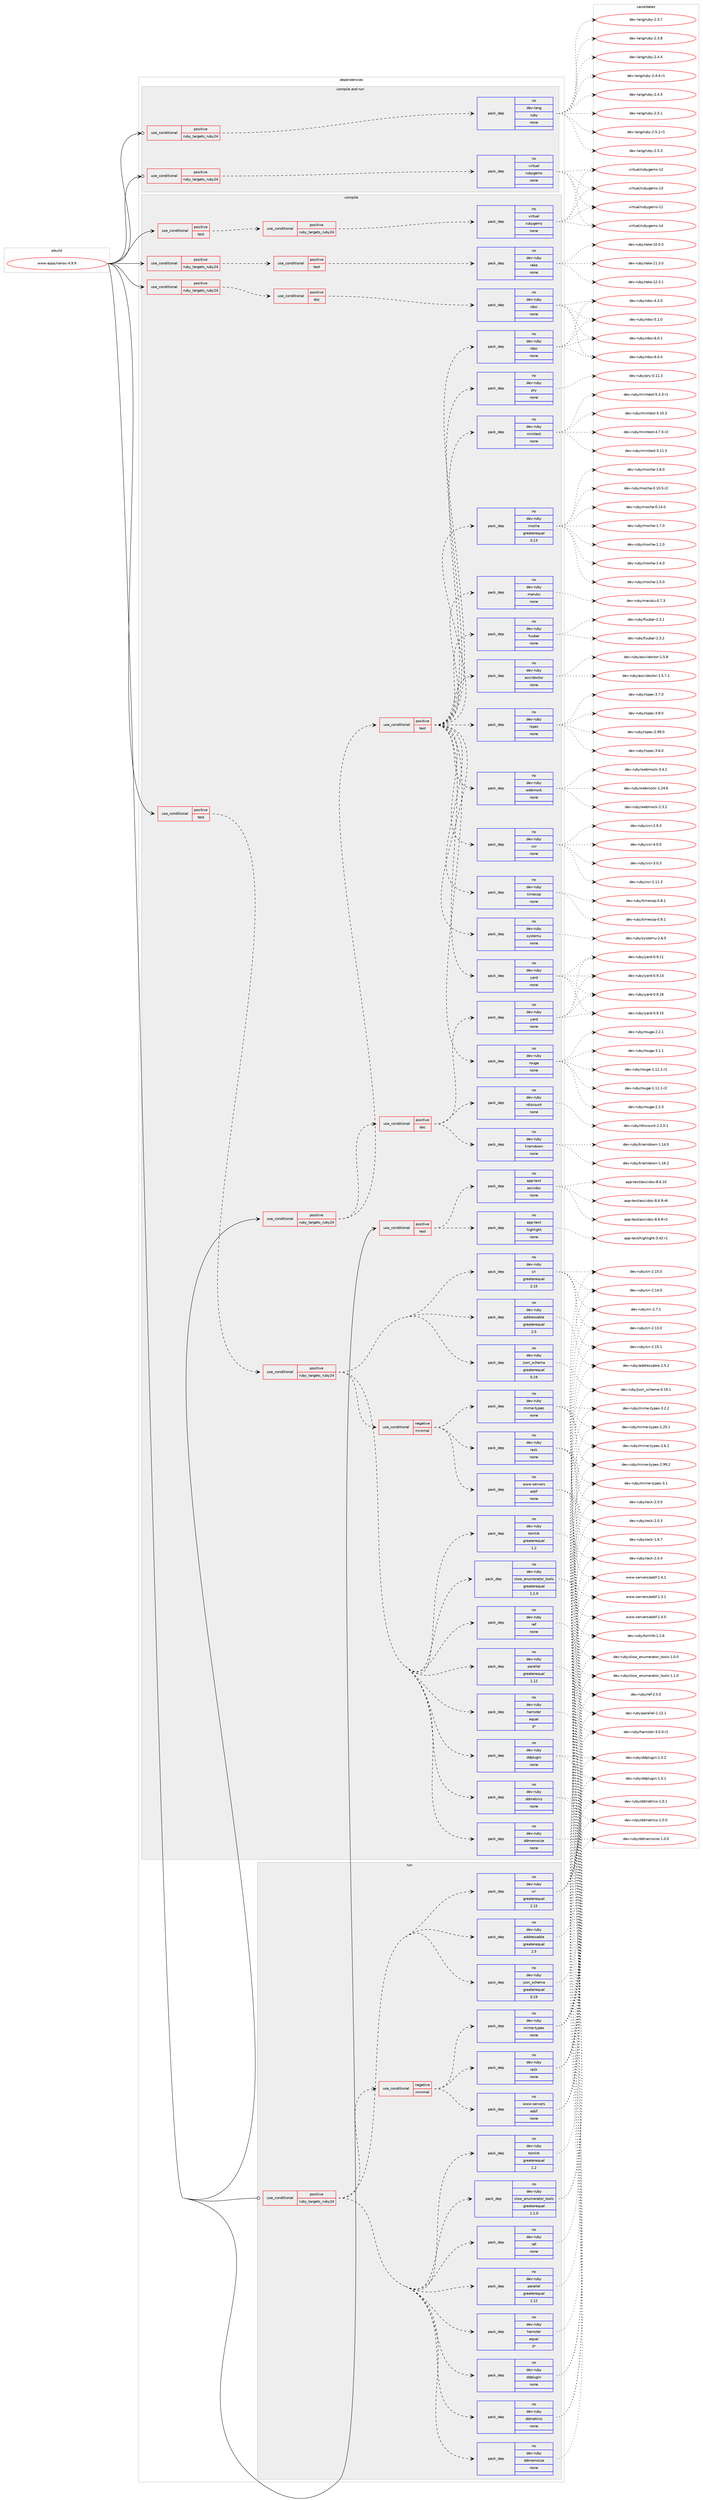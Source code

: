 digraph prolog {

# *************
# Graph options
# *************

newrank=true;
concentrate=true;
compound=true;
graph [rankdir=LR,fontname=Helvetica,fontsize=10,ranksep=1.5];#, ranksep=2.5, nodesep=0.2];
edge  [arrowhead=vee];
node  [fontname=Helvetica,fontsize=10];

# **********
# The ebuild
# **********

subgraph cluster_leftcol {
color=gray;
rank=same;
label=<<i>ebuild</i>>;
id [label="www-apps/nanoc-4.9.9", color=red, width=4, href="../www-apps/nanoc-4.9.9.svg"];
}

# ****************
# The dependencies
# ****************

subgraph cluster_midcol {
color=gray;
label=<<i>dependencies</i>>;
subgraph cluster_compile {
fillcolor="#eeeeee";
style=filled;
label=<<i>compile</i>>;
subgraph cond1672 {
dependency9127 [label=<<TABLE BORDER="0" CELLBORDER="1" CELLSPACING="0" CELLPADDING="4"><TR><TD ROWSPAN="3" CELLPADDING="10">use_conditional</TD></TR><TR><TD>positive</TD></TR><TR><TD>ruby_targets_ruby24</TD></TR></TABLE>>, shape=none, color=red];
subgraph cond1673 {
dependency9128 [label=<<TABLE BORDER="0" CELLBORDER="1" CELLSPACING="0" CELLPADDING="4"><TR><TD ROWSPAN="3" CELLPADDING="10">use_conditional</TD></TR><TR><TD>positive</TD></TR><TR><TD>doc</TD></TR></TABLE>>, shape=none, color=red];
subgraph pack7236 {
dependency9129 [label=<<TABLE BORDER="0" CELLBORDER="1" CELLSPACING="0" CELLPADDING="4" WIDTH="220"><TR><TD ROWSPAN="6" CELLPADDING="30">pack_dep</TD></TR><TR><TD WIDTH="110">no</TD></TR><TR><TD>dev-ruby</TD></TR><TR><TD>rdoc</TD></TR><TR><TD>none</TD></TR><TR><TD></TD></TR></TABLE>>, shape=none, color=blue];
}
dependency9128:e -> dependency9129:w [weight=20,style="dashed",arrowhead="vee"];
}
dependency9127:e -> dependency9128:w [weight=20,style="dashed",arrowhead="vee"];
}
id:e -> dependency9127:w [weight=20,style="solid",arrowhead="vee"];
subgraph cond1674 {
dependency9130 [label=<<TABLE BORDER="0" CELLBORDER="1" CELLSPACING="0" CELLPADDING="4"><TR><TD ROWSPAN="3" CELLPADDING="10">use_conditional</TD></TR><TR><TD>positive</TD></TR><TR><TD>ruby_targets_ruby24</TD></TR></TABLE>>, shape=none, color=red];
subgraph cond1675 {
dependency9131 [label=<<TABLE BORDER="0" CELLBORDER="1" CELLSPACING="0" CELLPADDING="4"><TR><TD ROWSPAN="3" CELLPADDING="10">use_conditional</TD></TR><TR><TD>positive</TD></TR><TR><TD>test</TD></TR></TABLE>>, shape=none, color=red];
subgraph pack7237 {
dependency9132 [label=<<TABLE BORDER="0" CELLBORDER="1" CELLSPACING="0" CELLPADDING="4" WIDTH="220"><TR><TD ROWSPAN="6" CELLPADDING="30">pack_dep</TD></TR><TR><TD WIDTH="110">no</TD></TR><TR><TD>dev-ruby</TD></TR><TR><TD>rake</TD></TR><TR><TD>none</TD></TR><TR><TD></TD></TR></TABLE>>, shape=none, color=blue];
}
dependency9131:e -> dependency9132:w [weight=20,style="dashed",arrowhead="vee"];
}
dependency9130:e -> dependency9131:w [weight=20,style="dashed",arrowhead="vee"];
}
id:e -> dependency9130:w [weight=20,style="solid",arrowhead="vee"];
subgraph cond1676 {
dependency9133 [label=<<TABLE BORDER="0" CELLBORDER="1" CELLSPACING="0" CELLPADDING="4"><TR><TD ROWSPAN="3" CELLPADDING="10">use_conditional</TD></TR><TR><TD>positive</TD></TR><TR><TD>ruby_targets_ruby24</TD></TR></TABLE>>, shape=none, color=red];
subgraph cond1677 {
dependency9134 [label=<<TABLE BORDER="0" CELLBORDER="1" CELLSPACING="0" CELLPADDING="4"><TR><TD ROWSPAN="3" CELLPADDING="10">use_conditional</TD></TR><TR><TD>positive</TD></TR><TR><TD>test</TD></TR></TABLE>>, shape=none, color=red];
subgraph pack7238 {
dependency9135 [label=<<TABLE BORDER="0" CELLBORDER="1" CELLSPACING="0" CELLPADDING="4" WIDTH="220"><TR><TD ROWSPAN="6" CELLPADDING="30">pack_dep</TD></TR><TR><TD WIDTH="110">no</TD></TR><TR><TD>dev-ruby</TD></TR><TR><TD>rspec</TD></TR><TR><TD>none</TD></TR><TR><TD></TD></TR></TABLE>>, shape=none, color=blue];
}
dependency9134:e -> dependency9135:w [weight=20,style="dashed",arrowhead="vee"];
subgraph pack7239 {
dependency9136 [label=<<TABLE BORDER="0" CELLBORDER="1" CELLSPACING="0" CELLPADDING="4" WIDTH="220"><TR><TD ROWSPAN="6" CELLPADDING="30">pack_dep</TD></TR><TR><TD WIDTH="110">no</TD></TR><TR><TD>dev-ruby</TD></TR><TR><TD>asciidoctor</TD></TR><TR><TD>none</TD></TR><TR><TD></TD></TR></TABLE>>, shape=none, color=blue];
}
dependency9134:e -> dependency9136:w [weight=20,style="dashed",arrowhead="vee"];
subgraph pack7240 {
dependency9137 [label=<<TABLE BORDER="0" CELLBORDER="1" CELLSPACING="0" CELLPADDING="4" WIDTH="220"><TR><TD ROWSPAN="6" CELLPADDING="30">pack_dep</TD></TR><TR><TD WIDTH="110">no</TD></TR><TR><TD>dev-ruby</TD></TR><TR><TD>fuubar</TD></TR><TR><TD>none</TD></TR><TR><TD></TD></TR></TABLE>>, shape=none, color=blue];
}
dependency9134:e -> dependency9137:w [weight=20,style="dashed",arrowhead="vee"];
subgraph pack7241 {
dependency9138 [label=<<TABLE BORDER="0" CELLBORDER="1" CELLSPACING="0" CELLPADDING="4" WIDTH="220"><TR><TD ROWSPAN="6" CELLPADDING="30">pack_dep</TD></TR><TR><TD WIDTH="110">no</TD></TR><TR><TD>dev-ruby</TD></TR><TR><TD>maruku</TD></TR><TR><TD>none</TD></TR><TR><TD></TD></TR></TABLE>>, shape=none, color=blue];
}
dependency9134:e -> dependency9138:w [weight=20,style="dashed",arrowhead="vee"];
subgraph pack7242 {
dependency9139 [label=<<TABLE BORDER="0" CELLBORDER="1" CELLSPACING="0" CELLPADDING="4" WIDTH="220"><TR><TD ROWSPAN="6" CELLPADDING="30">pack_dep</TD></TR><TR><TD WIDTH="110">no</TD></TR><TR><TD>dev-ruby</TD></TR><TR><TD>mocha</TD></TR><TR><TD>greaterequal</TD></TR><TR><TD>0.13</TD></TR></TABLE>>, shape=none, color=blue];
}
dependency9134:e -> dependency9139:w [weight=20,style="dashed",arrowhead="vee"];
subgraph pack7243 {
dependency9140 [label=<<TABLE BORDER="0" CELLBORDER="1" CELLSPACING="0" CELLPADDING="4" WIDTH="220"><TR><TD ROWSPAN="6" CELLPADDING="30">pack_dep</TD></TR><TR><TD WIDTH="110">no</TD></TR><TR><TD>dev-ruby</TD></TR><TR><TD>minitest</TD></TR><TR><TD>none</TD></TR><TR><TD></TD></TR></TABLE>>, shape=none, color=blue];
}
dependency9134:e -> dependency9140:w [weight=20,style="dashed",arrowhead="vee"];
subgraph pack7244 {
dependency9141 [label=<<TABLE BORDER="0" CELLBORDER="1" CELLSPACING="0" CELLPADDING="4" WIDTH="220"><TR><TD ROWSPAN="6" CELLPADDING="30">pack_dep</TD></TR><TR><TD WIDTH="110">no</TD></TR><TR><TD>dev-ruby</TD></TR><TR><TD>pry</TD></TR><TR><TD>none</TD></TR><TR><TD></TD></TR></TABLE>>, shape=none, color=blue];
}
dependency9134:e -> dependency9141:w [weight=20,style="dashed",arrowhead="vee"];
subgraph pack7245 {
dependency9142 [label=<<TABLE BORDER="0" CELLBORDER="1" CELLSPACING="0" CELLPADDING="4" WIDTH="220"><TR><TD ROWSPAN="6" CELLPADDING="30">pack_dep</TD></TR><TR><TD WIDTH="110">no</TD></TR><TR><TD>dev-ruby</TD></TR><TR><TD>rdoc</TD></TR><TR><TD>none</TD></TR><TR><TD></TD></TR></TABLE>>, shape=none, color=blue];
}
dependency9134:e -> dependency9142:w [weight=20,style="dashed",arrowhead="vee"];
subgraph pack7246 {
dependency9143 [label=<<TABLE BORDER="0" CELLBORDER="1" CELLSPACING="0" CELLPADDING="4" WIDTH="220"><TR><TD ROWSPAN="6" CELLPADDING="30">pack_dep</TD></TR><TR><TD WIDTH="110">no</TD></TR><TR><TD>dev-ruby</TD></TR><TR><TD>rouge</TD></TR><TR><TD>none</TD></TR><TR><TD></TD></TR></TABLE>>, shape=none, color=blue];
}
dependency9134:e -> dependency9143:w [weight=20,style="dashed",arrowhead="vee"];
subgraph pack7247 {
dependency9144 [label=<<TABLE BORDER="0" CELLBORDER="1" CELLSPACING="0" CELLPADDING="4" WIDTH="220"><TR><TD ROWSPAN="6" CELLPADDING="30">pack_dep</TD></TR><TR><TD WIDTH="110">no</TD></TR><TR><TD>dev-ruby</TD></TR><TR><TD>systemu</TD></TR><TR><TD>none</TD></TR><TR><TD></TD></TR></TABLE>>, shape=none, color=blue];
}
dependency9134:e -> dependency9144:w [weight=20,style="dashed",arrowhead="vee"];
subgraph pack7248 {
dependency9145 [label=<<TABLE BORDER="0" CELLBORDER="1" CELLSPACING="0" CELLPADDING="4" WIDTH="220"><TR><TD ROWSPAN="6" CELLPADDING="30">pack_dep</TD></TR><TR><TD WIDTH="110">no</TD></TR><TR><TD>dev-ruby</TD></TR><TR><TD>timecop</TD></TR><TR><TD>none</TD></TR><TR><TD></TD></TR></TABLE>>, shape=none, color=blue];
}
dependency9134:e -> dependency9145:w [weight=20,style="dashed",arrowhead="vee"];
subgraph pack7249 {
dependency9146 [label=<<TABLE BORDER="0" CELLBORDER="1" CELLSPACING="0" CELLPADDING="4" WIDTH="220"><TR><TD ROWSPAN="6" CELLPADDING="30">pack_dep</TD></TR><TR><TD WIDTH="110">no</TD></TR><TR><TD>dev-ruby</TD></TR><TR><TD>vcr</TD></TR><TR><TD>none</TD></TR><TR><TD></TD></TR></TABLE>>, shape=none, color=blue];
}
dependency9134:e -> dependency9146:w [weight=20,style="dashed",arrowhead="vee"];
subgraph pack7250 {
dependency9147 [label=<<TABLE BORDER="0" CELLBORDER="1" CELLSPACING="0" CELLPADDING="4" WIDTH="220"><TR><TD ROWSPAN="6" CELLPADDING="30">pack_dep</TD></TR><TR><TD WIDTH="110">no</TD></TR><TR><TD>dev-ruby</TD></TR><TR><TD>webmock</TD></TR><TR><TD>none</TD></TR><TR><TD></TD></TR></TABLE>>, shape=none, color=blue];
}
dependency9134:e -> dependency9147:w [weight=20,style="dashed",arrowhead="vee"];
subgraph pack7251 {
dependency9148 [label=<<TABLE BORDER="0" CELLBORDER="1" CELLSPACING="0" CELLPADDING="4" WIDTH="220"><TR><TD ROWSPAN="6" CELLPADDING="30">pack_dep</TD></TR><TR><TD WIDTH="110">no</TD></TR><TR><TD>dev-ruby</TD></TR><TR><TD>yard</TD></TR><TR><TD>none</TD></TR><TR><TD></TD></TR></TABLE>>, shape=none, color=blue];
}
dependency9134:e -> dependency9148:w [weight=20,style="dashed",arrowhead="vee"];
}
dependency9133:e -> dependency9134:w [weight=20,style="dashed",arrowhead="vee"];
subgraph cond1678 {
dependency9149 [label=<<TABLE BORDER="0" CELLBORDER="1" CELLSPACING="0" CELLPADDING="4"><TR><TD ROWSPAN="3" CELLPADDING="10">use_conditional</TD></TR><TR><TD>positive</TD></TR><TR><TD>doc</TD></TR></TABLE>>, shape=none, color=red];
subgraph pack7252 {
dependency9150 [label=<<TABLE BORDER="0" CELLBORDER="1" CELLSPACING="0" CELLPADDING="4" WIDTH="220"><TR><TD ROWSPAN="6" CELLPADDING="30">pack_dep</TD></TR><TR><TD WIDTH="110">no</TD></TR><TR><TD>dev-ruby</TD></TR><TR><TD>kramdown</TD></TR><TR><TD>none</TD></TR><TR><TD></TD></TR></TABLE>>, shape=none, color=blue];
}
dependency9149:e -> dependency9150:w [weight=20,style="dashed",arrowhead="vee"];
subgraph pack7253 {
dependency9151 [label=<<TABLE BORDER="0" CELLBORDER="1" CELLSPACING="0" CELLPADDING="4" WIDTH="220"><TR><TD ROWSPAN="6" CELLPADDING="30">pack_dep</TD></TR><TR><TD WIDTH="110">no</TD></TR><TR><TD>dev-ruby</TD></TR><TR><TD>rdiscount</TD></TR><TR><TD>none</TD></TR><TR><TD></TD></TR></TABLE>>, shape=none, color=blue];
}
dependency9149:e -> dependency9151:w [weight=20,style="dashed",arrowhead="vee"];
subgraph pack7254 {
dependency9152 [label=<<TABLE BORDER="0" CELLBORDER="1" CELLSPACING="0" CELLPADDING="4" WIDTH="220"><TR><TD ROWSPAN="6" CELLPADDING="30">pack_dep</TD></TR><TR><TD WIDTH="110">no</TD></TR><TR><TD>dev-ruby</TD></TR><TR><TD>yard</TD></TR><TR><TD>none</TD></TR><TR><TD></TD></TR></TABLE>>, shape=none, color=blue];
}
dependency9149:e -> dependency9152:w [weight=20,style="dashed",arrowhead="vee"];
}
dependency9133:e -> dependency9149:w [weight=20,style="dashed",arrowhead="vee"];
}
id:e -> dependency9133:w [weight=20,style="solid",arrowhead="vee"];
subgraph cond1679 {
dependency9153 [label=<<TABLE BORDER="0" CELLBORDER="1" CELLSPACING="0" CELLPADDING="4"><TR><TD ROWSPAN="3" CELLPADDING="10">use_conditional</TD></TR><TR><TD>positive</TD></TR><TR><TD>test</TD></TR></TABLE>>, shape=none, color=red];
subgraph cond1680 {
dependency9154 [label=<<TABLE BORDER="0" CELLBORDER="1" CELLSPACING="0" CELLPADDING="4"><TR><TD ROWSPAN="3" CELLPADDING="10">use_conditional</TD></TR><TR><TD>positive</TD></TR><TR><TD>ruby_targets_ruby24</TD></TR></TABLE>>, shape=none, color=red];
subgraph cond1681 {
dependency9155 [label=<<TABLE BORDER="0" CELLBORDER="1" CELLSPACING="0" CELLPADDING="4"><TR><TD ROWSPAN="3" CELLPADDING="10">use_conditional</TD></TR><TR><TD>negative</TD></TR><TR><TD>minimal</TD></TR></TABLE>>, shape=none, color=red];
subgraph pack7255 {
dependency9156 [label=<<TABLE BORDER="0" CELLBORDER="1" CELLSPACING="0" CELLPADDING="4" WIDTH="220"><TR><TD ROWSPAN="6" CELLPADDING="30">pack_dep</TD></TR><TR><TD WIDTH="110">no</TD></TR><TR><TD>dev-ruby</TD></TR><TR><TD>mime-types</TD></TR><TR><TD>none</TD></TR><TR><TD></TD></TR></TABLE>>, shape=none, color=blue];
}
dependency9155:e -> dependency9156:w [weight=20,style="dashed",arrowhead="vee"];
subgraph pack7256 {
dependency9157 [label=<<TABLE BORDER="0" CELLBORDER="1" CELLSPACING="0" CELLPADDING="4" WIDTH="220"><TR><TD ROWSPAN="6" CELLPADDING="30">pack_dep</TD></TR><TR><TD WIDTH="110">no</TD></TR><TR><TD>dev-ruby</TD></TR><TR><TD>rack</TD></TR><TR><TD>none</TD></TR><TR><TD></TD></TR></TABLE>>, shape=none, color=blue];
}
dependency9155:e -> dependency9157:w [weight=20,style="dashed",arrowhead="vee"];
subgraph pack7257 {
dependency9158 [label=<<TABLE BORDER="0" CELLBORDER="1" CELLSPACING="0" CELLPADDING="4" WIDTH="220"><TR><TD ROWSPAN="6" CELLPADDING="30">pack_dep</TD></TR><TR><TD WIDTH="110">no</TD></TR><TR><TD>www-servers</TD></TR><TR><TD>adsf</TD></TR><TR><TD>none</TD></TR><TR><TD></TD></TR></TABLE>>, shape=none, color=blue];
}
dependency9155:e -> dependency9158:w [weight=20,style="dashed",arrowhead="vee"];
}
dependency9154:e -> dependency9155:w [weight=20,style="dashed",arrowhead="vee"];
subgraph pack7258 {
dependency9159 [label=<<TABLE BORDER="0" CELLBORDER="1" CELLSPACING="0" CELLPADDING="4" WIDTH="220"><TR><TD ROWSPAN="6" CELLPADDING="30">pack_dep</TD></TR><TR><TD WIDTH="110">no</TD></TR><TR><TD>dev-ruby</TD></TR><TR><TD>addressable</TD></TR><TR><TD>greaterequal</TD></TR><TR><TD>2.5</TD></TR></TABLE>>, shape=none, color=blue];
}
dependency9154:e -> dependency9159:w [weight=20,style="dashed",arrowhead="vee"];
subgraph pack7259 {
dependency9160 [label=<<TABLE BORDER="0" CELLBORDER="1" CELLSPACING="0" CELLPADDING="4" WIDTH="220"><TR><TD ROWSPAN="6" CELLPADDING="30">pack_dep</TD></TR><TR><TD WIDTH="110">no</TD></TR><TR><TD>dev-ruby</TD></TR><TR><TD>cri</TD></TR><TR><TD>greaterequal</TD></TR><TR><TD>2.15</TD></TR></TABLE>>, shape=none, color=blue];
}
dependency9154:e -> dependency9160:w [weight=20,style="dashed",arrowhead="vee"];
subgraph pack7260 {
dependency9161 [label=<<TABLE BORDER="0" CELLBORDER="1" CELLSPACING="0" CELLPADDING="4" WIDTH="220"><TR><TD ROWSPAN="6" CELLPADDING="30">pack_dep</TD></TR><TR><TD WIDTH="110">no</TD></TR><TR><TD>dev-ruby</TD></TR><TR><TD>ddmemoize</TD></TR><TR><TD>none</TD></TR><TR><TD></TD></TR></TABLE>>, shape=none, color=blue];
}
dependency9154:e -> dependency9161:w [weight=20,style="dashed",arrowhead="vee"];
subgraph pack7261 {
dependency9162 [label=<<TABLE BORDER="0" CELLBORDER="1" CELLSPACING="0" CELLPADDING="4" WIDTH="220"><TR><TD ROWSPAN="6" CELLPADDING="30">pack_dep</TD></TR><TR><TD WIDTH="110">no</TD></TR><TR><TD>dev-ruby</TD></TR><TR><TD>ddmetrics</TD></TR><TR><TD>none</TD></TR><TR><TD></TD></TR></TABLE>>, shape=none, color=blue];
}
dependency9154:e -> dependency9162:w [weight=20,style="dashed",arrowhead="vee"];
subgraph pack7262 {
dependency9163 [label=<<TABLE BORDER="0" CELLBORDER="1" CELLSPACING="0" CELLPADDING="4" WIDTH="220"><TR><TD ROWSPAN="6" CELLPADDING="30">pack_dep</TD></TR><TR><TD WIDTH="110">no</TD></TR><TR><TD>dev-ruby</TD></TR><TR><TD>ddplugin</TD></TR><TR><TD>none</TD></TR><TR><TD></TD></TR></TABLE>>, shape=none, color=blue];
}
dependency9154:e -> dependency9163:w [weight=20,style="dashed",arrowhead="vee"];
subgraph pack7263 {
dependency9164 [label=<<TABLE BORDER="0" CELLBORDER="1" CELLSPACING="0" CELLPADDING="4" WIDTH="220"><TR><TD ROWSPAN="6" CELLPADDING="30">pack_dep</TD></TR><TR><TD WIDTH="110">no</TD></TR><TR><TD>dev-ruby</TD></TR><TR><TD>hamster</TD></TR><TR><TD>equal</TD></TR><TR><TD>3*</TD></TR></TABLE>>, shape=none, color=blue];
}
dependency9154:e -> dependency9164:w [weight=20,style="dashed",arrowhead="vee"];
subgraph pack7264 {
dependency9165 [label=<<TABLE BORDER="0" CELLBORDER="1" CELLSPACING="0" CELLPADDING="4" WIDTH="220"><TR><TD ROWSPAN="6" CELLPADDING="30">pack_dep</TD></TR><TR><TD WIDTH="110">no</TD></TR><TR><TD>dev-ruby</TD></TR><TR><TD>json_schema</TD></TR><TR><TD>greaterequal</TD></TR><TR><TD>0.19</TD></TR></TABLE>>, shape=none, color=blue];
}
dependency9154:e -> dependency9165:w [weight=20,style="dashed",arrowhead="vee"];
subgraph pack7265 {
dependency9166 [label=<<TABLE BORDER="0" CELLBORDER="1" CELLSPACING="0" CELLPADDING="4" WIDTH="220"><TR><TD ROWSPAN="6" CELLPADDING="30">pack_dep</TD></TR><TR><TD WIDTH="110">no</TD></TR><TR><TD>dev-ruby</TD></TR><TR><TD>parallel</TD></TR><TR><TD>greaterequal</TD></TR><TR><TD>1.12</TD></TR></TABLE>>, shape=none, color=blue];
}
dependency9154:e -> dependency9166:w [weight=20,style="dashed",arrowhead="vee"];
subgraph pack7266 {
dependency9167 [label=<<TABLE BORDER="0" CELLBORDER="1" CELLSPACING="0" CELLPADDING="4" WIDTH="220"><TR><TD ROWSPAN="6" CELLPADDING="30">pack_dep</TD></TR><TR><TD WIDTH="110">no</TD></TR><TR><TD>dev-ruby</TD></TR><TR><TD>ref</TD></TR><TR><TD>none</TD></TR><TR><TD></TD></TR></TABLE>>, shape=none, color=blue];
}
dependency9154:e -> dependency9167:w [weight=20,style="dashed",arrowhead="vee"];
subgraph pack7267 {
dependency9168 [label=<<TABLE BORDER="0" CELLBORDER="1" CELLSPACING="0" CELLPADDING="4" WIDTH="220"><TR><TD ROWSPAN="6" CELLPADDING="30">pack_dep</TD></TR><TR><TD WIDTH="110">no</TD></TR><TR><TD>dev-ruby</TD></TR><TR><TD>slow_enumerator_tools</TD></TR><TR><TD>greaterequal</TD></TR><TR><TD>1.1.0</TD></TR></TABLE>>, shape=none, color=blue];
}
dependency9154:e -> dependency9168:w [weight=20,style="dashed",arrowhead="vee"];
subgraph pack7268 {
dependency9169 [label=<<TABLE BORDER="0" CELLBORDER="1" CELLSPACING="0" CELLPADDING="4" WIDTH="220"><TR><TD ROWSPAN="6" CELLPADDING="30">pack_dep</TD></TR><TR><TD WIDTH="110">no</TD></TR><TR><TD>dev-ruby</TD></TR><TR><TD>tomlrb</TD></TR><TR><TD>greaterequal</TD></TR><TR><TD>1.2</TD></TR></TABLE>>, shape=none, color=blue];
}
dependency9154:e -> dependency9169:w [weight=20,style="dashed",arrowhead="vee"];
}
dependency9153:e -> dependency9154:w [weight=20,style="dashed",arrowhead="vee"];
}
id:e -> dependency9153:w [weight=20,style="solid",arrowhead="vee"];
subgraph cond1682 {
dependency9170 [label=<<TABLE BORDER="0" CELLBORDER="1" CELLSPACING="0" CELLPADDING="4"><TR><TD ROWSPAN="3" CELLPADDING="10">use_conditional</TD></TR><TR><TD>positive</TD></TR><TR><TD>test</TD></TR></TABLE>>, shape=none, color=red];
subgraph cond1683 {
dependency9171 [label=<<TABLE BORDER="0" CELLBORDER="1" CELLSPACING="0" CELLPADDING="4"><TR><TD ROWSPAN="3" CELLPADDING="10">use_conditional</TD></TR><TR><TD>positive</TD></TR><TR><TD>ruby_targets_ruby24</TD></TR></TABLE>>, shape=none, color=red];
subgraph pack7269 {
dependency9172 [label=<<TABLE BORDER="0" CELLBORDER="1" CELLSPACING="0" CELLPADDING="4" WIDTH="220"><TR><TD ROWSPAN="6" CELLPADDING="30">pack_dep</TD></TR><TR><TD WIDTH="110">no</TD></TR><TR><TD>virtual</TD></TR><TR><TD>rubygems</TD></TR><TR><TD>none</TD></TR><TR><TD></TD></TR></TABLE>>, shape=none, color=blue];
}
dependency9171:e -> dependency9172:w [weight=20,style="dashed",arrowhead="vee"];
}
dependency9170:e -> dependency9171:w [weight=20,style="dashed",arrowhead="vee"];
}
id:e -> dependency9170:w [weight=20,style="solid",arrowhead="vee"];
subgraph cond1684 {
dependency9173 [label=<<TABLE BORDER="0" CELLBORDER="1" CELLSPACING="0" CELLPADDING="4"><TR><TD ROWSPAN="3" CELLPADDING="10">use_conditional</TD></TR><TR><TD>positive</TD></TR><TR><TD>test</TD></TR></TABLE>>, shape=none, color=red];
subgraph pack7270 {
dependency9174 [label=<<TABLE BORDER="0" CELLBORDER="1" CELLSPACING="0" CELLPADDING="4" WIDTH="220"><TR><TD ROWSPAN="6" CELLPADDING="30">pack_dep</TD></TR><TR><TD WIDTH="110">no</TD></TR><TR><TD>app-text</TD></TR><TR><TD>asciidoc</TD></TR><TR><TD>none</TD></TR><TR><TD></TD></TR></TABLE>>, shape=none, color=blue];
}
dependency9173:e -> dependency9174:w [weight=20,style="dashed",arrowhead="vee"];
subgraph pack7271 {
dependency9175 [label=<<TABLE BORDER="0" CELLBORDER="1" CELLSPACING="0" CELLPADDING="4" WIDTH="220"><TR><TD ROWSPAN="6" CELLPADDING="30">pack_dep</TD></TR><TR><TD WIDTH="110">no</TD></TR><TR><TD>app-text</TD></TR><TR><TD>highlight</TD></TR><TR><TD>none</TD></TR><TR><TD></TD></TR></TABLE>>, shape=none, color=blue];
}
dependency9173:e -> dependency9175:w [weight=20,style="dashed",arrowhead="vee"];
}
id:e -> dependency9173:w [weight=20,style="solid",arrowhead="vee"];
}
subgraph cluster_compileandrun {
fillcolor="#eeeeee";
style=filled;
label=<<i>compile and run</i>>;
subgraph cond1685 {
dependency9176 [label=<<TABLE BORDER="0" CELLBORDER="1" CELLSPACING="0" CELLPADDING="4"><TR><TD ROWSPAN="3" CELLPADDING="10">use_conditional</TD></TR><TR><TD>positive</TD></TR><TR><TD>ruby_targets_ruby24</TD></TR></TABLE>>, shape=none, color=red];
subgraph pack7272 {
dependency9177 [label=<<TABLE BORDER="0" CELLBORDER="1" CELLSPACING="0" CELLPADDING="4" WIDTH="220"><TR><TD ROWSPAN="6" CELLPADDING="30">pack_dep</TD></TR><TR><TD WIDTH="110">no</TD></TR><TR><TD>dev-lang</TD></TR><TR><TD>ruby</TD></TR><TR><TD>none</TD></TR><TR><TD></TD></TR></TABLE>>, shape=none, color=blue];
}
dependency9176:e -> dependency9177:w [weight=20,style="dashed",arrowhead="vee"];
}
id:e -> dependency9176:w [weight=20,style="solid",arrowhead="odotvee"];
subgraph cond1686 {
dependency9178 [label=<<TABLE BORDER="0" CELLBORDER="1" CELLSPACING="0" CELLPADDING="4"><TR><TD ROWSPAN="3" CELLPADDING="10">use_conditional</TD></TR><TR><TD>positive</TD></TR><TR><TD>ruby_targets_ruby24</TD></TR></TABLE>>, shape=none, color=red];
subgraph pack7273 {
dependency9179 [label=<<TABLE BORDER="0" CELLBORDER="1" CELLSPACING="0" CELLPADDING="4" WIDTH="220"><TR><TD ROWSPAN="6" CELLPADDING="30">pack_dep</TD></TR><TR><TD WIDTH="110">no</TD></TR><TR><TD>virtual</TD></TR><TR><TD>rubygems</TD></TR><TR><TD>none</TD></TR><TR><TD></TD></TR></TABLE>>, shape=none, color=blue];
}
dependency9178:e -> dependency9179:w [weight=20,style="dashed",arrowhead="vee"];
}
id:e -> dependency9178:w [weight=20,style="solid",arrowhead="odotvee"];
}
subgraph cluster_run {
fillcolor="#eeeeee";
style=filled;
label=<<i>run</i>>;
subgraph cond1687 {
dependency9180 [label=<<TABLE BORDER="0" CELLBORDER="1" CELLSPACING="0" CELLPADDING="4"><TR><TD ROWSPAN="3" CELLPADDING="10">use_conditional</TD></TR><TR><TD>positive</TD></TR><TR><TD>ruby_targets_ruby24</TD></TR></TABLE>>, shape=none, color=red];
subgraph cond1688 {
dependency9181 [label=<<TABLE BORDER="0" CELLBORDER="1" CELLSPACING="0" CELLPADDING="4"><TR><TD ROWSPAN="3" CELLPADDING="10">use_conditional</TD></TR><TR><TD>negative</TD></TR><TR><TD>minimal</TD></TR></TABLE>>, shape=none, color=red];
subgraph pack7274 {
dependency9182 [label=<<TABLE BORDER="0" CELLBORDER="1" CELLSPACING="0" CELLPADDING="4" WIDTH="220"><TR><TD ROWSPAN="6" CELLPADDING="30">pack_dep</TD></TR><TR><TD WIDTH="110">no</TD></TR><TR><TD>dev-ruby</TD></TR><TR><TD>mime-types</TD></TR><TR><TD>none</TD></TR><TR><TD></TD></TR></TABLE>>, shape=none, color=blue];
}
dependency9181:e -> dependency9182:w [weight=20,style="dashed",arrowhead="vee"];
subgraph pack7275 {
dependency9183 [label=<<TABLE BORDER="0" CELLBORDER="1" CELLSPACING="0" CELLPADDING="4" WIDTH="220"><TR><TD ROWSPAN="6" CELLPADDING="30">pack_dep</TD></TR><TR><TD WIDTH="110">no</TD></TR><TR><TD>dev-ruby</TD></TR><TR><TD>rack</TD></TR><TR><TD>none</TD></TR><TR><TD></TD></TR></TABLE>>, shape=none, color=blue];
}
dependency9181:e -> dependency9183:w [weight=20,style="dashed",arrowhead="vee"];
subgraph pack7276 {
dependency9184 [label=<<TABLE BORDER="0" CELLBORDER="1" CELLSPACING="0" CELLPADDING="4" WIDTH="220"><TR><TD ROWSPAN="6" CELLPADDING="30">pack_dep</TD></TR><TR><TD WIDTH="110">no</TD></TR><TR><TD>www-servers</TD></TR><TR><TD>adsf</TD></TR><TR><TD>none</TD></TR><TR><TD></TD></TR></TABLE>>, shape=none, color=blue];
}
dependency9181:e -> dependency9184:w [weight=20,style="dashed",arrowhead="vee"];
}
dependency9180:e -> dependency9181:w [weight=20,style="dashed",arrowhead="vee"];
subgraph pack7277 {
dependency9185 [label=<<TABLE BORDER="0" CELLBORDER="1" CELLSPACING="0" CELLPADDING="4" WIDTH="220"><TR><TD ROWSPAN="6" CELLPADDING="30">pack_dep</TD></TR><TR><TD WIDTH="110">no</TD></TR><TR><TD>dev-ruby</TD></TR><TR><TD>addressable</TD></TR><TR><TD>greaterequal</TD></TR><TR><TD>2.5</TD></TR></TABLE>>, shape=none, color=blue];
}
dependency9180:e -> dependency9185:w [weight=20,style="dashed",arrowhead="vee"];
subgraph pack7278 {
dependency9186 [label=<<TABLE BORDER="0" CELLBORDER="1" CELLSPACING="0" CELLPADDING="4" WIDTH="220"><TR><TD ROWSPAN="6" CELLPADDING="30">pack_dep</TD></TR><TR><TD WIDTH="110">no</TD></TR><TR><TD>dev-ruby</TD></TR><TR><TD>cri</TD></TR><TR><TD>greaterequal</TD></TR><TR><TD>2.15</TD></TR></TABLE>>, shape=none, color=blue];
}
dependency9180:e -> dependency9186:w [weight=20,style="dashed",arrowhead="vee"];
subgraph pack7279 {
dependency9187 [label=<<TABLE BORDER="0" CELLBORDER="1" CELLSPACING="0" CELLPADDING="4" WIDTH="220"><TR><TD ROWSPAN="6" CELLPADDING="30">pack_dep</TD></TR><TR><TD WIDTH="110">no</TD></TR><TR><TD>dev-ruby</TD></TR><TR><TD>ddmemoize</TD></TR><TR><TD>none</TD></TR><TR><TD></TD></TR></TABLE>>, shape=none, color=blue];
}
dependency9180:e -> dependency9187:w [weight=20,style="dashed",arrowhead="vee"];
subgraph pack7280 {
dependency9188 [label=<<TABLE BORDER="0" CELLBORDER="1" CELLSPACING="0" CELLPADDING="4" WIDTH="220"><TR><TD ROWSPAN="6" CELLPADDING="30">pack_dep</TD></TR><TR><TD WIDTH="110">no</TD></TR><TR><TD>dev-ruby</TD></TR><TR><TD>ddmetrics</TD></TR><TR><TD>none</TD></TR><TR><TD></TD></TR></TABLE>>, shape=none, color=blue];
}
dependency9180:e -> dependency9188:w [weight=20,style="dashed",arrowhead="vee"];
subgraph pack7281 {
dependency9189 [label=<<TABLE BORDER="0" CELLBORDER="1" CELLSPACING="0" CELLPADDING="4" WIDTH="220"><TR><TD ROWSPAN="6" CELLPADDING="30">pack_dep</TD></TR><TR><TD WIDTH="110">no</TD></TR><TR><TD>dev-ruby</TD></TR><TR><TD>ddplugin</TD></TR><TR><TD>none</TD></TR><TR><TD></TD></TR></TABLE>>, shape=none, color=blue];
}
dependency9180:e -> dependency9189:w [weight=20,style="dashed",arrowhead="vee"];
subgraph pack7282 {
dependency9190 [label=<<TABLE BORDER="0" CELLBORDER="1" CELLSPACING="0" CELLPADDING="4" WIDTH="220"><TR><TD ROWSPAN="6" CELLPADDING="30">pack_dep</TD></TR><TR><TD WIDTH="110">no</TD></TR><TR><TD>dev-ruby</TD></TR><TR><TD>hamster</TD></TR><TR><TD>equal</TD></TR><TR><TD>3*</TD></TR></TABLE>>, shape=none, color=blue];
}
dependency9180:e -> dependency9190:w [weight=20,style="dashed",arrowhead="vee"];
subgraph pack7283 {
dependency9191 [label=<<TABLE BORDER="0" CELLBORDER="1" CELLSPACING="0" CELLPADDING="4" WIDTH="220"><TR><TD ROWSPAN="6" CELLPADDING="30">pack_dep</TD></TR><TR><TD WIDTH="110">no</TD></TR><TR><TD>dev-ruby</TD></TR><TR><TD>json_schema</TD></TR><TR><TD>greaterequal</TD></TR><TR><TD>0.19</TD></TR></TABLE>>, shape=none, color=blue];
}
dependency9180:e -> dependency9191:w [weight=20,style="dashed",arrowhead="vee"];
subgraph pack7284 {
dependency9192 [label=<<TABLE BORDER="0" CELLBORDER="1" CELLSPACING="0" CELLPADDING="4" WIDTH="220"><TR><TD ROWSPAN="6" CELLPADDING="30">pack_dep</TD></TR><TR><TD WIDTH="110">no</TD></TR><TR><TD>dev-ruby</TD></TR><TR><TD>parallel</TD></TR><TR><TD>greaterequal</TD></TR><TR><TD>1.12</TD></TR></TABLE>>, shape=none, color=blue];
}
dependency9180:e -> dependency9192:w [weight=20,style="dashed",arrowhead="vee"];
subgraph pack7285 {
dependency9193 [label=<<TABLE BORDER="0" CELLBORDER="1" CELLSPACING="0" CELLPADDING="4" WIDTH="220"><TR><TD ROWSPAN="6" CELLPADDING="30">pack_dep</TD></TR><TR><TD WIDTH="110">no</TD></TR><TR><TD>dev-ruby</TD></TR><TR><TD>ref</TD></TR><TR><TD>none</TD></TR><TR><TD></TD></TR></TABLE>>, shape=none, color=blue];
}
dependency9180:e -> dependency9193:w [weight=20,style="dashed",arrowhead="vee"];
subgraph pack7286 {
dependency9194 [label=<<TABLE BORDER="0" CELLBORDER="1" CELLSPACING="0" CELLPADDING="4" WIDTH="220"><TR><TD ROWSPAN="6" CELLPADDING="30">pack_dep</TD></TR><TR><TD WIDTH="110">no</TD></TR><TR><TD>dev-ruby</TD></TR><TR><TD>slow_enumerator_tools</TD></TR><TR><TD>greaterequal</TD></TR><TR><TD>1.1.0</TD></TR></TABLE>>, shape=none, color=blue];
}
dependency9180:e -> dependency9194:w [weight=20,style="dashed",arrowhead="vee"];
subgraph pack7287 {
dependency9195 [label=<<TABLE BORDER="0" CELLBORDER="1" CELLSPACING="0" CELLPADDING="4" WIDTH="220"><TR><TD ROWSPAN="6" CELLPADDING="30">pack_dep</TD></TR><TR><TD WIDTH="110">no</TD></TR><TR><TD>dev-ruby</TD></TR><TR><TD>tomlrb</TD></TR><TR><TD>greaterequal</TD></TR><TR><TD>1.2</TD></TR></TABLE>>, shape=none, color=blue];
}
dependency9180:e -> dependency9195:w [weight=20,style="dashed",arrowhead="vee"];
}
id:e -> dependency9180:w [weight=20,style="solid",arrowhead="odot"];
}
}

# **************
# The candidates
# **************

subgraph cluster_choices {
rank=same;
color=gray;
label=<<i>candidates</i>>;

subgraph choice7236 {
color=black;
nodesep=1;
choice10010111845114117981214711410011199455246514648 [label="dev-ruby/rdoc-4.3.0", color=red, width=4,href="../dev-ruby/rdoc-4.3.0.svg"];
choice10010111845114117981214711410011199455346494648 [label="dev-ruby/rdoc-5.1.0", color=red, width=4,href="../dev-ruby/rdoc-5.1.0.svg"];
choice10010111845114117981214711410011199455446484649 [label="dev-ruby/rdoc-6.0.1", color=red, width=4,href="../dev-ruby/rdoc-6.0.1.svg"];
choice10010111845114117981214711410011199455446484652 [label="dev-ruby/rdoc-6.0.4", color=red, width=4,href="../dev-ruby/rdoc-6.0.4.svg"];
dependency9129:e -> choice10010111845114117981214711410011199455246514648:w [style=dotted,weight="100"];
dependency9129:e -> choice10010111845114117981214711410011199455346494648:w [style=dotted,weight="100"];
dependency9129:e -> choice10010111845114117981214711410011199455446484649:w [style=dotted,weight="100"];
dependency9129:e -> choice10010111845114117981214711410011199455446484652:w [style=dotted,weight="100"];
}
subgraph choice7237 {
color=black;
nodesep=1;
choice1001011184511411798121471149710710145494846534648 [label="dev-ruby/rake-10.5.0", color=red, width=4,href="../dev-ruby/rake-10.5.0.svg"];
choice1001011184511411798121471149710710145494946514648 [label="dev-ruby/rake-11.3.0", color=red, width=4,href="../dev-ruby/rake-11.3.0.svg"];
choice1001011184511411798121471149710710145495046514649 [label="dev-ruby/rake-12.3.1", color=red, width=4,href="../dev-ruby/rake-12.3.1.svg"];
dependency9132:e -> choice1001011184511411798121471149710710145494846534648:w [style=dotted,weight="100"];
dependency9132:e -> choice1001011184511411798121471149710710145494946514648:w [style=dotted,weight="100"];
dependency9132:e -> choice1001011184511411798121471149710710145495046514649:w [style=dotted,weight="100"];
}
subgraph choice7238 {
color=black;
nodesep=1;
choice1001011184511411798121471141151121019945504657574648 [label="dev-ruby/rspec-2.99.0", color=red, width=4,href="../dev-ruby/rspec-2.99.0.svg"];
choice10010111845114117981214711411511210199455146544648 [label="dev-ruby/rspec-3.6.0", color=red, width=4,href="../dev-ruby/rspec-3.6.0.svg"];
choice10010111845114117981214711411511210199455146554648 [label="dev-ruby/rspec-3.7.0", color=red, width=4,href="../dev-ruby/rspec-3.7.0.svg"];
choice10010111845114117981214711411511210199455146564648 [label="dev-ruby/rspec-3.8.0", color=red, width=4,href="../dev-ruby/rspec-3.8.0.svg"];
dependency9135:e -> choice1001011184511411798121471141151121019945504657574648:w [style=dotted,weight="100"];
dependency9135:e -> choice10010111845114117981214711411511210199455146544648:w [style=dotted,weight="100"];
dependency9135:e -> choice10010111845114117981214711411511210199455146554648:w [style=dotted,weight="100"];
dependency9135:e -> choice10010111845114117981214711411511210199455146564648:w [style=dotted,weight="100"];
}
subgraph choice7239 {
color=black;
nodesep=1;
choice1001011184511411798121479711599105105100111991161111144549465346554649 [label="dev-ruby/asciidoctor-1.5.7.1", color=red, width=4,href="../dev-ruby/asciidoctor-1.5.7.1.svg"];
choice100101118451141179812147971159910510510011199116111114454946534656 [label="dev-ruby/asciidoctor-1.5.8", color=red, width=4,href="../dev-ruby/asciidoctor-1.5.8.svg"];
dependency9136:e -> choice1001011184511411798121479711599105105100111991161111144549465346554649:w [style=dotted,weight="100"];
dependency9136:e -> choice100101118451141179812147971159910510510011199116111114454946534656:w [style=dotted,weight="100"];
}
subgraph choice7240 {
color=black;
nodesep=1;
choice1001011184511411798121471021171179897114455046514649 [label="dev-ruby/fuubar-2.3.1", color=red, width=4,href="../dev-ruby/fuubar-2.3.1.svg"];
choice1001011184511411798121471021171179897114455046514650 [label="dev-ruby/fuubar-2.3.2", color=red, width=4,href="../dev-ruby/fuubar-2.3.2.svg"];
dependency9137:e -> choice1001011184511411798121471021171179897114455046514649:w [style=dotted,weight="100"];
dependency9137:e -> choice1001011184511411798121471021171179897114455046514650:w [style=dotted,weight="100"];
}
subgraph choice7241 {
color=black;
nodesep=1;
choice10010111845114117981214710997114117107117454846554651 [label="dev-ruby/maruku-0.7.3", color=red, width=4,href="../dev-ruby/maruku-0.7.3.svg"];
dependency9138:e -> choice10010111845114117981214710997114117107117454846554651:w [style=dotted,weight="100"];
}
subgraph choice7242 {
color=black;
nodesep=1;
choice1001011184511411798121471091119910497454846494846534511450 [label="dev-ruby/mocha-0.10.5-r2", color=red, width=4,href="../dev-ruby/mocha-0.10.5-r2.svg"];
choice100101118451141179812147109111991049745484649524648 [label="dev-ruby/mocha-0.14.0", color=red, width=4,href="../dev-ruby/mocha-0.14.0.svg"];
choice1001011184511411798121471091119910497454946494648 [label="dev-ruby/mocha-1.1.0", color=red, width=4,href="../dev-ruby/mocha-1.1.0.svg"];
choice1001011184511411798121471091119910497454946524648 [label="dev-ruby/mocha-1.4.0", color=red, width=4,href="../dev-ruby/mocha-1.4.0.svg"];
choice1001011184511411798121471091119910497454946534648 [label="dev-ruby/mocha-1.5.0", color=red, width=4,href="../dev-ruby/mocha-1.5.0.svg"];
choice1001011184511411798121471091119910497454946544648 [label="dev-ruby/mocha-1.6.0", color=red, width=4,href="../dev-ruby/mocha-1.6.0.svg"];
choice1001011184511411798121471091119910497454946554648 [label="dev-ruby/mocha-1.7.0", color=red, width=4,href="../dev-ruby/mocha-1.7.0.svg"];
dependency9139:e -> choice1001011184511411798121471091119910497454846494846534511450:w [style=dotted,weight="100"];
dependency9139:e -> choice100101118451141179812147109111991049745484649524648:w [style=dotted,weight="100"];
dependency9139:e -> choice1001011184511411798121471091119910497454946494648:w [style=dotted,weight="100"];
dependency9139:e -> choice1001011184511411798121471091119910497454946524648:w [style=dotted,weight="100"];
dependency9139:e -> choice1001011184511411798121471091119910497454946534648:w [style=dotted,weight="100"];
dependency9139:e -> choice1001011184511411798121471091119910497454946544648:w [style=dotted,weight="100"];
dependency9139:e -> choice1001011184511411798121471091119910497454946554648:w [style=dotted,weight="100"];
}
subgraph choice7243 {
color=black;
nodesep=1;
choice1001011184511411798121471091051101051161011151164552465546534511450 [label="dev-ruby/minitest-4.7.5-r2", color=red, width=4,href="../dev-ruby/minitest-4.7.5-r2.svg"];
choice10010111845114117981214710910511010511610111511645534649484651 [label="dev-ruby/minitest-5.10.3", color=red, width=4,href="../dev-ruby/minitest-5.10.3.svg"];
choice10010111845114117981214710910511010511610111511645534649494651 [label="dev-ruby/minitest-5.11.3", color=red, width=4,href="../dev-ruby/minitest-5.11.3.svg"];
choice1001011184511411798121471091051101051161011151164553465146514511449 [label="dev-ruby/minitest-5.3.3-r1", color=red, width=4,href="../dev-ruby/minitest-5.3.3-r1.svg"];
dependency9140:e -> choice1001011184511411798121471091051101051161011151164552465546534511450:w [style=dotted,weight="100"];
dependency9140:e -> choice10010111845114117981214710910511010511610111511645534649484651:w [style=dotted,weight="100"];
dependency9140:e -> choice10010111845114117981214710910511010511610111511645534649494651:w [style=dotted,weight="100"];
dependency9140:e -> choice1001011184511411798121471091051101051161011151164553465146514511449:w [style=dotted,weight="100"];
}
subgraph choice7244 {
color=black;
nodesep=1;
choice10010111845114117981214711211412145484649494651 [label="dev-ruby/pry-0.11.3", color=red, width=4,href="../dev-ruby/pry-0.11.3.svg"];
dependency9141:e -> choice10010111845114117981214711211412145484649494651:w [style=dotted,weight="100"];
}
subgraph choice7245 {
color=black;
nodesep=1;
choice10010111845114117981214711410011199455246514648 [label="dev-ruby/rdoc-4.3.0", color=red, width=4,href="../dev-ruby/rdoc-4.3.0.svg"];
choice10010111845114117981214711410011199455346494648 [label="dev-ruby/rdoc-5.1.0", color=red, width=4,href="../dev-ruby/rdoc-5.1.0.svg"];
choice10010111845114117981214711410011199455446484649 [label="dev-ruby/rdoc-6.0.1", color=red, width=4,href="../dev-ruby/rdoc-6.0.1.svg"];
choice10010111845114117981214711410011199455446484652 [label="dev-ruby/rdoc-6.0.4", color=red, width=4,href="../dev-ruby/rdoc-6.0.4.svg"];
dependency9142:e -> choice10010111845114117981214711410011199455246514648:w [style=dotted,weight="100"];
dependency9142:e -> choice10010111845114117981214711410011199455346494648:w [style=dotted,weight="100"];
dependency9142:e -> choice10010111845114117981214711410011199455446484649:w [style=dotted,weight="100"];
dependency9142:e -> choice10010111845114117981214711410011199455446484652:w [style=dotted,weight="100"];
}
subgraph choice7246 {
color=black;
nodesep=1;
choice100101118451141179812147114111117103101454946494946494511449 [label="dev-ruby/rouge-1.11.1-r1", color=red, width=4,href="../dev-ruby/rouge-1.11.1-r1.svg"];
choice100101118451141179812147114111117103101454946494946494511450 [label="dev-ruby/rouge-1.11.1-r2", color=red, width=4,href="../dev-ruby/rouge-1.11.1-r2.svg"];
choice100101118451141179812147114111117103101455046504648 [label="dev-ruby/rouge-2.2.0", color=red, width=4,href="../dev-ruby/rouge-2.2.0.svg"];
choice100101118451141179812147114111117103101455046504649 [label="dev-ruby/rouge-2.2.1", color=red, width=4,href="../dev-ruby/rouge-2.2.1.svg"];
choice100101118451141179812147114111117103101455146494649 [label="dev-ruby/rouge-3.1.1", color=red, width=4,href="../dev-ruby/rouge-3.1.1.svg"];
dependency9143:e -> choice100101118451141179812147114111117103101454946494946494511449:w [style=dotted,weight="100"];
dependency9143:e -> choice100101118451141179812147114111117103101454946494946494511450:w [style=dotted,weight="100"];
dependency9143:e -> choice100101118451141179812147114111117103101455046504648:w [style=dotted,weight="100"];
dependency9143:e -> choice100101118451141179812147114111117103101455046504649:w [style=dotted,weight="100"];
dependency9143:e -> choice100101118451141179812147114111117103101455146494649:w [style=dotted,weight="100"];
}
subgraph choice7247 {
color=black;
nodesep=1;
choice100101118451141179812147115121115116101109117455046544653 [label="dev-ruby/systemu-2.6.5", color=red, width=4,href="../dev-ruby/systemu-2.6.5.svg"];
dependency9144:e -> choice100101118451141179812147115121115116101109117455046544653:w [style=dotted,weight="100"];
}
subgraph choice7248 {
color=black;
nodesep=1;
choice10010111845114117981214711610510910199111112454846564649 [label="dev-ruby/timecop-0.8.1", color=red, width=4,href="../dev-ruby/timecop-0.8.1.svg"];
choice10010111845114117981214711610510910199111112454846574649 [label="dev-ruby/timecop-0.9.1", color=red, width=4,href="../dev-ruby/timecop-0.9.1.svg"];
dependency9145:e -> choice10010111845114117981214711610510910199111112454846564649:w [style=dotted,weight="100"];
dependency9145:e -> choice10010111845114117981214711610510910199111112454846574649:w [style=dotted,weight="100"];
}
subgraph choice7249 {
color=black;
nodesep=1;
choice1001011184511411798121471189911445494649494651 [label="dev-ruby/vcr-1.11.3", color=red, width=4,href="../dev-ruby/vcr-1.11.3.svg"];
choice10010111845114117981214711899114455046574651 [label="dev-ruby/vcr-2.9.3", color=red, width=4,href="../dev-ruby/vcr-2.9.3.svg"];
choice10010111845114117981214711899114455146484651 [label="dev-ruby/vcr-3.0.3", color=red, width=4,href="../dev-ruby/vcr-3.0.3.svg"];
choice10010111845114117981214711899114455246484648 [label="dev-ruby/vcr-4.0.0", color=red, width=4,href="../dev-ruby/vcr-4.0.0.svg"];
dependency9146:e -> choice1001011184511411798121471189911445494649494651:w [style=dotted,weight="100"];
dependency9146:e -> choice10010111845114117981214711899114455046574651:w [style=dotted,weight="100"];
dependency9146:e -> choice10010111845114117981214711899114455146484651:w [style=dotted,weight="100"];
dependency9146:e -> choice10010111845114117981214711899114455246484648:w [style=dotted,weight="100"];
}
subgraph choice7250 {
color=black;
nodesep=1;
choice100101118451141179812147119101981091119910745494650524654 [label="dev-ruby/webmock-1.24.6", color=red, width=4,href="../dev-ruby/webmock-1.24.6.svg"];
choice1001011184511411798121471191019810911199107455046514650 [label="dev-ruby/webmock-2.3.2", color=red, width=4,href="../dev-ruby/webmock-2.3.2.svg"];
choice1001011184511411798121471191019810911199107455146524649 [label="dev-ruby/webmock-3.4.1", color=red, width=4,href="../dev-ruby/webmock-3.4.1.svg"];
dependency9147:e -> choice100101118451141179812147119101981091119910745494650524654:w [style=dotted,weight="100"];
dependency9147:e -> choice1001011184511411798121471191019810911199107455046514650:w [style=dotted,weight="100"];
dependency9147:e -> choice1001011184511411798121471191019810911199107455146524649:w [style=dotted,weight="100"];
}
subgraph choice7251 {
color=black;
nodesep=1;
choice1001011184511411798121471219711410045484657464949 [label="dev-ruby/yard-0.9.11", color=red, width=4,href="../dev-ruby/yard-0.9.11.svg"];
choice1001011184511411798121471219711410045484657464952 [label="dev-ruby/yard-0.9.14", color=red, width=4,href="../dev-ruby/yard-0.9.14.svg"];
choice1001011184511411798121471219711410045484657464953 [label="dev-ruby/yard-0.9.15", color=red, width=4,href="../dev-ruby/yard-0.9.15.svg"];
choice1001011184511411798121471219711410045484657464954 [label="dev-ruby/yard-0.9.16", color=red, width=4,href="../dev-ruby/yard-0.9.16.svg"];
dependency9148:e -> choice1001011184511411798121471219711410045484657464949:w [style=dotted,weight="100"];
dependency9148:e -> choice1001011184511411798121471219711410045484657464952:w [style=dotted,weight="100"];
dependency9148:e -> choice1001011184511411798121471219711410045484657464953:w [style=dotted,weight="100"];
dependency9148:e -> choice1001011184511411798121471219711410045484657464954:w [style=dotted,weight="100"];
}
subgraph choice7252 {
color=black;
nodesep=1;
choice1001011184511411798121471071149710910011111911045494649524648 [label="dev-ruby/kramdown-1.14.0", color=red, width=4,href="../dev-ruby/kramdown-1.14.0.svg"];
choice1001011184511411798121471071149710910011111911045494649544650 [label="dev-ruby/kramdown-1.16.2", color=red, width=4,href="../dev-ruby/kramdown-1.16.2.svg"];
dependency9150:e -> choice1001011184511411798121471071149710910011111911045494649524648:w [style=dotted,weight="100"];
dependency9150:e -> choice1001011184511411798121471071149710910011111911045494649544650:w [style=dotted,weight="100"];
}
subgraph choice7253 {
color=black;
nodesep=1;
choice100101118451141179812147114100105115991111171101164550465046484649 [label="dev-ruby/rdiscount-2.2.0.1", color=red, width=4,href="../dev-ruby/rdiscount-2.2.0.1.svg"];
dependency9151:e -> choice100101118451141179812147114100105115991111171101164550465046484649:w [style=dotted,weight="100"];
}
subgraph choice7254 {
color=black;
nodesep=1;
choice1001011184511411798121471219711410045484657464949 [label="dev-ruby/yard-0.9.11", color=red, width=4,href="../dev-ruby/yard-0.9.11.svg"];
choice1001011184511411798121471219711410045484657464952 [label="dev-ruby/yard-0.9.14", color=red, width=4,href="../dev-ruby/yard-0.9.14.svg"];
choice1001011184511411798121471219711410045484657464953 [label="dev-ruby/yard-0.9.15", color=red, width=4,href="../dev-ruby/yard-0.9.15.svg"];
choice1001011184511411798121471219711410045484657464954 [label="dev-ruby/yard-0.9.16", color=red, width=4,href="../dev-ruby/yard-0.9.16.svg"];
dependency9152:e -> choice1001011184511411798121471219711410045484657464949:w [style=dotted,weight="100"];
dependency9152:e -> choice1001011184511411798121471219711410045484657464952:w [style=dotted,weight="100"];
dependency9152:e -> choice1001011184511411798121471219711410045484657464953:w [style=dotted,weight="100"];
dependency9152:e -> choice1001011184511411798121471219711410045484657464954:w [style=dotted,weight="100"];
}
subgraph choice7255 {
color=black;
nodesep=1;
choice1001011184511411798121471091051091014511612111210111545494650534649 [label="dev-ruby/mime-types-1.25.1", color=red, width=4,href="../dev-ruby/mime-types-1.25.1.svg"];
choice10010111845114117981214710910510910145116121112101115455046544650 [label="dev-ruby/mime-types-2.6.2", color=red, width=4,href="../dev-ruby/mime-types-2.6.2.svg"];
choice1001011184511411798121471091051091014511612111210111545504657574650 [label="dev-ruby/mime-types-2.99.2", color=red, width=4,href="../dev-ruby/mime-types-2.99.2.svg"];
choice1001011184511411798121471091051091014511612111210111545514649 [label="dev-ruby/mime-types-3.1", color=red, width=4,href="../dev-ruby/mime-types-3.1.svg"];
choice10010111845114117981214710910510910145116121112101115455146504650 [label="dev-ruby/mime-types-3.2.2", color=red, width=4,href="../dev-ruby/mime-types-3.2.2.svg"];
dependency9156:e -> choice1001011184511411798121471091051091014511612111210111545494650534649:w [style=dotted,weight="100"];
dependency9156:e -> choice10010111845114117981214710910510910145116121112101115455046544650:w [style=dotted,weight="100"];
dependency9156:e -> choice1001011184511411798121471091051091014511612111210111545504657574650:w [style=dotted,weight="100"];
dependency9156:e -> choice1001011184511411798121471091051091014511612111210111545514649:w [style=dotted,weight="100"];
dependency9156:e -> choice10010111845114117981214710910510910145116121112101115455146504650:w [style=dotted,weight="100"];
}
subgraph choice7256 {
color=black;
nodesep=1;
choice1001011184511411798121471149799107454946544655 [label="dev-ruby/rack-1.6.7", color=red, width=4,href="../dev-ruby/rack-1.6.7.svg"];
choice1001011184511411798121471149799107455046484651 [label="dev-ruby/rack-2.0.3", color=red, width=4,href="../dev-ruby/rack-2.0.3.svg"];
choice1001011184511411798121471149799107455046484652 [label="dev-ruby/rack-2.0.4", color=red, width=4,href="../dev-ruby/rack-2.0.4.svg"];
choice1001011184511411798121471149799107455046484653 [label="dev-ruby/rack-2.0.5", color=red, width=4,href="../dev-ruby/rack-2.0.5.svg"];
dependency9157:e -> choice1001011184511411798121471149799107454946544655:w [style=dotted,weight="100"];
dependency9157:e -> choice1001011184511411798121471149799107455046484651:w [style=dotted,weight="100"];
dependency9157:e -> choice1001011184511411798121471149799107455046484652:w [style=dotted,weight="100"];
dependency9157:e -> choice1001011184511411798121471149799107455046484653:w [style=dotted,weight="100"];
}
subgraph choice7257 {
color=black;
nodesep=1;
choice119119119451151011141181011141154797100115102454946514649 [label="www-servers/adsf-1.3.1", color=red, width=4,href="../www-servers/adsf-1.3.1.svg"];
choice119119119451151011141181011141154797100115102454946524648 [label="www-servers/adsf-1.4.0", color=red, width=4,href="../www-servers/adsf-1.4.0.svg"];
choice119119119451151011141181011141154797100115102454946524649 [label="www-servers/adsf-1.4.1", color=red, width=4,href="../www-servers/adsf-1.4.1.svg"];
dependency9158:e -> choice119119119451151011141181011141154797100115102454946514649:w [style=dotted,weight="100"];
dependency9158:e -> choice119119119451151011141181011141154797100115102454946524648:w [style=dotted,weight="100"];
dependency9158:e -> choice119119119451151011141181011141154797100115102454946524649:w [style=dotted,weight="100"];
}
subgraph choice7258 {
color=black;
nodesep=1;
choice100101118451141179812147971001001141011151159798108101455046534650 [label="dev-ruby/addressable-2.5.2", color=red, width=4,href="../dev-ruby/addressable-2.5.2.svg"];
dependency9159:e -> choice100101118451141179812147971001001141011151159798108101455046534650:w [style=dotted,weight="100"];
}
subgraph choice7259 {
color=black;
nodesep=1;
choice1001011184511411798121479911410545504649514648 [label="dev-ruby/cri-2.13.0", color=red, width=4,href="../dev-ruby/cri-2.13.0.svg"];
choice1001011184511411798121479911410545504649524648 [label="dev-ruby/cri-2.14.0", color=red, width=4,href="../dev-ruby/cri-2.14.0.svg"];
choice1001011184511411798121479911410545504649534648 [label="dev-ruby/cri-2.15.0", color=red, width=4,href="../dev-ruby/cri-2.15.0.svg"];
choice1001011184511411798121479911410545504649534649 [label="dev-ruby/cri-2.15.1", color=red, width=4,href="../dev-ruby/cri-2.15.1.svg"];
choice10010111845114117981214799114105455046554649 [label="dev-ruby/cri-2.7.1", color=red, width=4,href="../dev-ruby/cri-2.7.1.svg"];
dependency9160:e -> choice1001011184511411798121479911410545504649514648:w [style=dotted,weight="100"];
dependency9160:e -> choice1001011184511411798121479911410545504649524648:w [style=dotted,weight="100"];
dependency9160:e -> choice1001011184511411798121479911410545504649534648:w [style=dotted,weight="100"];
dependency9160:e -> choice1001011184511411798121479911410545504649534649:w [style=dotted,weight="100"];
dependency9160:e -> choice10010111845114117981214799114105455046554649:w [style=dotted,weight="100"];
}
subgraph choice7260 {
color=black;
nodesep=1;
choice100101118451141179812147100100109101109111105122101454946484648 [label="dev-ruby/ddmemoize-1.0.0", color=red, width=4,href="../dev-ruby/ddmemoize-1.0.0.svg"];
dependency9161:e -> choice100101118451141179812147100100109101109111105122101454946484648:w [style=dotted,weight="100"];
}
subgraph choice7261 {
color=black;
nodesep=1;
choice10010111845114117981214710010010910111611410599115454946484648 [label="dev-ruby/ddmetrics-1.0.0", color=red, width=4,href="../dev-ruby/ddmetrics-1.0.0.svg"];
choice10010111845114117981214710010010910111611410599115454946484649 [label="dev-ruby/ddmetrics-1.0.1", color=red, width=4,href="../dev-ruby/ddmetrics-1.0.1.svg"];
dependency9162:e -> choice10010111845114117981214710010010910111611410599115454946484648:w [style=dotted,weight="100"];
dependency9162:e -> choice10010111845114117981214710010010910111611410599115454946484649:w [style=dotted,weight="100"];
}
subgraph choice7262 {
color=black;
nodesep=1;
choice100101118451141179812147100100112108117103105110454946484649 [label="dev-ruby/ddplugin-1.0.1", color=red, width=4,href="../dev-ruby/ddplugin-1.0.1.svg"];
choice100101118451141179812147100100112108117103105110454946484650 [label="dev-ruby/ddplugin-1.0.2", color=red, width=4,href="../dev-ruby/ddplugin-1.0.2.svg"];
dependency9163:e -> choice100101118451141179812147100100112108117103105110454946484649:w [style=dotted,weight="100"];
dependency9163:e -> choice100101118451141179812147100100112108117103105110454946484650:w [style=dotted,weight="100"];
}
subgraph choice7263 {
color=black;
nodesep=1;
choice100101118451141179812147104971091151161011144551464846484511449 [label="dev-ruby/hamster-3.0.0-r1", color=red, width=4,href="../dev-ruby/hamster-3.0.0-r1.svg"];
dependency9164:e -> choice100101118451141179812147104971091151161011144551464846484511449:w [style=dotted,weight="100"];
}
subgraph choice7264 {
color=black;
nodesep=1;
choice10010111845114117981214710611511111095115991041011099745484649574649 [label="dev-ruby/json_schema-0.19.1", color=red, width=4,href="../dev-ruby/json_schema-0.19.1.svg"];
dependency9165:e -> choice10010111845114117981214710611511111095115991041011099745484649574649:w [style=dotted,weight="100"];
}
subgraph choice7265 {
color=black;
nodesep=1;
choice100101118451141179812147112971149710810810110845494649504649 [label="dev-ruby/parallel-1.12.1", color=red, width=4,href="../dev-ruby/parallel-1.12.1.svg"];
dependency9166:e -> choice100101118451141179812147112971149710810810110845494649504649:w [style=dotted,weight="100"];
}
subgraph choice7266 {
color=black;
nodesep=1;
choice100101118451141179812147114101102455046484648 [label="dev-ruby/ref-2.0.0", color=red, width=4,href="../dev-ruby/ref-2.0.0.svg"];
dependency9167:e -> choice100101118451141179812147114101102455046484648:w [style=dotted,weight="100"];
}
subgraph choice7267 {
color=black;
nodesep=1;
choice100101118451141179812147115108111119951011101171091011149711611111495116111111108115454946484648 [label="dev-ruby/slow_enumerator_tools-1.0.0", color=red, width=4,href="../dev-ruby/slow_enumerator_tools-1.0.0.svg"];
choice100101118451141179812147115108111119951011101171091011149711611111495116111111108115454946494648 [label="dev-ruby/slow_enumerator_tools-1.1.0", color=red, width=4,href="../dev-ruby/slow_enumerator_tools-1.1.0.svg"];
dependency9168:e -> choice100101118451141179812147115108111119951011101171091011149711611111495116111111108115454946484648:w [style=dotted,weight="100"];
dependency9168:e -> choice100101118451141179812147115108111119951011101171091011149711611111495116111111108115454946494648:w [style=dotted,weight="100"];
}
subgraph choice7268 {
color=black;
nodesep=1;
choice10010111845114117981214711611110910811498454946504654 [label="dev-ruby/tomlrb-1.2.6", color=red, width=4,href="../dev-ruby/tomlrb-1.2.6.svg"];
dependency9169:e -> choice10010111845114117981214711611110910811498454946504654:w [style=dotted,weight="100"];
}
subgraph choice7269 {
color=black;
nodesep=1;
choice118105114116117971084711411798121103101109115454949 [label="virtual/rubygems-11", color=red, width=4,href="../virtual/rubygems-11.svg"];
choice118105114116117971084711411798121103101109115454950 [label="virtual/rubygems-12", color=red, width=4,href="../virtual/rubygems-12.svg"];
choice118105114116117971084711411798121103101109115454951 [label="virtual/rubygems-13", color=red, width=4,href="../virtual/rubygems-13.svg"];
choice118105114116117971084711411798121103101109115454952 [label="virtual/rubygems-14", color=red, width=4,href="../virtual/rubygems-14.svg"];
dependency9172:e -> choice118105114116117971084711411798121103101109115454949:w [style=dotted,weight="100"];
dependency9172:e -> choice118105114116117971084711411798121103101109115454950:w [style=dotted,weight="100"];
dependency9172:e -> choice118105114116117971084711411798121103101109115454951:w [style=dotted,weight="100"];
dependency9172:e -> choice118105114116117971084711411798121103101109115454952:w [style=dotted,weight="100"];
}
subgraph choice7270 {
color=black;
nodesep=1;
choice97112112451161011201164797115991051051001119945564654464948 [label="app-text/asciidoc-8.6.10", color=red, width=4,href="../app-text/asciidoc-8.6.10.svg"];
choice9711211245116101120116479711599105105100111994556465446574511450 [label="app-text/asciidoc-8.6.9-r2", color=red, width=4,href="../app-text/asciidoc-8.6.9-r2.svg"];
choice9711211245116101120116479711599105105100111994556465446574511454 [label="app-text/asciidoc-8.6.9-r6", color=red, width=4,href="../app-text/asciidoc-8.6.9-r6.svg"];
dependency9174:e -> choice97112112451161011201164797115991051051001119945564654464948:w [style=dotted,weight="100"];
dependency9174:e -> choice9711211245116101120116479711599105105100111994556465446574511450:w [style=dotted,weight="100"];
dependency9174:e -> choice9711211245116101120116479711599105105100111994556465446574511454:w [style=dotted,weight="100"];
}
subgraph choice7271 {
color=black;
nodesep=1;
choice97112112451161011201164710410510310410810510310411645514652504511449 [label="app-text/highlight-3.42-r1", color=red, width=4,href="../app-text/highlight-3.42-r1.svg"];
dependency9175:e -> choice97112112451161011201164710410510310410810510310411645514652504511449:w [style=dotted,weight="100"];
}
subgraph choice7272 {
color=black;
nodesep=1;
choice10010111845108971101034711411798121455046514655 [label="dev-lang/ruby-2.3.7", color=red, width=4,href="../dev-lang/ruby-2.3.7.svg"];
choice10010111845108971101034711411798121455046514656 [label="dev-lang/ruby-2.3.8", color=red, width=4,href="../dev-lang/ruby-2.3.8.svg"];
choice10010111845108971101034711411798121455046524652 [label="dev-lang/ruby-2.4.4", color=red, width=4,href="../dev-lang/ruby-2.4.4.svg"];
choice100101118451089711010347114117981214550465246524511449 [label="dev-lang/ruby-2.4.4-r1", color=red, width=4,href="../dev-lang/ruby-2.4.4-r1.svg"];
choice10010111845108971101034711411798121455046524653 [label="dev-lang/ruby-2.4.5", color=red, width=4,href="../dev-lang/ruby-2.4.5.svg"];
choice10010111845108971101034711411798121455046534649 [label="dev-lang/ruby-2.5.1", color=red, width=4,href="../dev-lang/ruby-2.5.1.svg"];
choice100101118451089711010347114117981214550465346494511449 [label="dev-lang/ruby-2.5.1-r1", color=red, width=4,href="../dev-lang/ruby-2.5.1-r1.svg"];
choice10010111845108971101034711411798121455046534651 [label="dev-lang/ruby-2.5.3", color=red, width=4,href="../dev-lang/ruby-2.5.3.svg"];
dependency9177:e -> choice10010111845108971101034711411798121455046514655:w [style=dotted,weight="100"];
dependency9177:e -> choice10010111845108971101034711411798121455046514656:w [style=dotted,weight="100"];
dependency9177:e -> choice10010111845108971101034711411798121455046524652:w [style=dotted,weight="100"];
dependency9177:e -> choice100101118451089711010347114117981214550465246524511449:w [style=dotted,weight="100"];
dependency9177:e -> choice10010111845108971101034711411798121455046524653:w [style=dotted,weight="100"];
dependency9177:e -> choice10010111845108971101034711411798121455046534649:w [style=dotted,weight="100"];
dependency9177:e -> choice100101118451089711010347114117981214550465346494511449:w [style=dotted,weight="100"];
dependency9177:e -> choice10010111845108971101034711411798121455046534651:w [style=dotted,weight="100"];
}
subgraph choice7273 {
color=black;
nodesep=1;
choice118105114116117971084711411798121103101109115454949 [label="virtual/rubygems-11", color=red, width=4,href="../virtual/rubygems-11.svg"];
choice118105114116117971084711411798121103101109115454950 [label="virtual/rubygems-12", color=red, width=4,href="../virtual/rubygems-12.svg"];
choice118105114116117971084711411798121103101109115454951 [label="virtual/rubygems-13", color=red, width=4,href="../virtual/rubygems-13.svg"];
choice118105114116117971084711411798121103101109115454952 [label="virtual/rubygems-14", color=red, width=4,href="../virtual/rubygems-14.svg"];
dependency9179:e -> choice118105114116117971084711411798121103101109115454949:w [style=dotted,weight="100"];
dependency9179:e -> choice118105114116117971084711411798121103101109115454950:w [style=dotted,weight="100"];
dependency9179:e -> choice118105114116117971084711411798121103101109115454951:w [style=dotted,weight="100"];
dependency9179:e -> choice118105114116117971084711411798121103101109115454952:w [style=dotted,weight="100"];
}
subgraph choice7274 {
color=black;
nodesep=1;
choice1001011184511411798121471091051091014511612111210111545494650534649 [label="dev-ruby/mime-types-1.25.1", color=red, width=4,href="../dev-ruby/mime-types-1.25.1.svg"];
choice10010111845114117981214710910510910145116121112101115455046544650 [label="dev-ruby/mime-types-2.6.2", color=red, width=4,href="../dev-ruby/mime-types-2.6.2.svg"];
choice1001011184511411798121471091051091014511612111210111545504657574650 [label="dev-ruby/mime-types-2.99.2", color=red, width=4,href="../dev-ruby/mime-types-2.99.2.svg"];
choice1001011184511411798121471091051091014511612111210111545514649 [label="dev-ruby/mime-types-3.1", color=red, width=4,href="../dev-ruby/mime-types-3.1.svg"];
choice10010111845114117981214710910510910145116121112101115455146504650 [label="dev-ruby/mime-types-3.2.2", color=red, width=4,href="../dev-ruby/mime-types-3.2.2.svg"];
dependency9182:e -> choice1001011184511411798121471091051091014511612111210111545494650534649:w [style=dotted,weight="100"];
dependency9182:e -> choice10010111845114117981214710910510910145116121112101115455046544650:w [style=dotted,weight="100"];
dependency9182:e -> choice1001011184511411798121471091051091014511612111210111545504657574650:w [style=dotted,weight="100"];
dependency9182:e -> choice1001011184511411798121471091051091014511612111210111545514649:w [style=dotted,weight="100"];
dependency9182:e -> choice10010111845114117981214710910510910145116121112101115455146504650:w [style=dotted,weight="100"];
}
subgraph choice7275 {
color=black;
nodesep=1;
choice1001011184511411798121471149799107454946544655 [label="dev-ruby/rack-1.6.7", color=red, width=4,href="../dev-ruby/rack-1.6.7.svg"];
choice1001011184511411798121471149799107455046484651 [label="dev-ruby/rack-2.0.3", color=red, width=4,href="../dev-ruby/rack-2.0.3.svg"];
choice1001011184511411798121471149799107455046484652 [label="dev-ruby/rack-2.0.4", color=red, width=4,href="../dev-ruby/rack-2.0.4.svg"];
choice1001011184511411798121471149799107455046484653 [label="dev-ruby/rack-2.0.5", color=red, width=4,href="../dev-ruby/rack-2.0.5.svg"];
dependency9183:e -> choice1001011184511411798121471149799107454946544655:w [style=dotted,weight="100"];
dependency9183:e -> choice1001011184511411798121471149799107455046484651:w [style=dotted,weight="100"];
dependency9183:e -> choice1001011184511411798121471149799107455046484652:w [style=dotted,weight="100"];
dependency9183:e -> choice1001011184511411798121471149799107455046484653:w [style=dotted,weight="100"];
}
subgraph choice7276 {
color=black;
nodesep=1;
choice119119119451151011141181011141154797100115102454946514649 [label="www-servers/adsf-1.3.1", color=red, width=4,href="../www-servers/adsf-1.3.1.svg"];
choice119119119451151011141181011141154797100115102454946524648 [label="www-servers/adsf-1.4.0", color=red, width=4,href="../www-servers/adsf-1.4.0.svg"];
choice119119119451151011141181011141154797100115102454946524649 [label="www-servers/adsf-1.4.1", color=red, width=4,href="../www-servers/adsf-1.4.1.svg"];
dependency9184:e -> choice119119119451151011141181011141154797100115102454946514649:w [style=dotted,weight="100"];
dependency9184:e -> choice119119119451151011141181011141154797100115102454946524648:w [style=dotted,weight="100"];
dependency9184:e -> choice119119119451151011141181011141154797100115102454946524649:w [style=dotted,weight="100"];
}
subgraph choice7277 {
color=black;
nodesep=1;
choice100101118451141179812147971001001141011151159798108101455046534650 [label="dev-ruby/addressable-2.5.2", color=red, width=4,href="../dev-ruby/addressable-2.5.2.svg"];
dependency9185:e -> choice100101118451141179812147971001001141011151159798108101455046534650:w [style=dotted,weight="100"];
}
subgraph choice7278 {
color=black;
nodesep=1;
choice1001011184511411798121479911410545504649514648 [label="dev-ruby/cri-2.13.0", color=red, width=4,href="../dev-ruby/cri-2.13.0.svg"];
choice1001011184511411798121479911410545504649524648 [label="dev-ruby/cri-2.14.0", color=red, width=4,href="../dev-ruby/cri-2.14.0.svg"];
choice1001011184511411798121479911410545504649534648 [label="dev-ruby/cri-2.15.0", color=red, width=4,href="../dev-ruby/cri-2.15.0.svg"];
choice1001011184511411798121479911410545504649534649 [label="dev-ruby/cri-2.15.1", color=red, width=4,href="../dev-ruby/cri-2.15.1.svg"];
choice10010111845114117981214799114105455046554649 [label="dev-ruby/cri-2.7.1", color=red, width=4,href="../dev-ruby/cri-2.7.1.svg"];
dependency9186:e -> choice1001011184511411798121479911410545504649514648:w [style=dotted,weight="100"];
dependency9186:e -> choice1001011184511411798121479911410545504649524648:w [style=dotted,weight="100"];
dependency9186:e -> choice1001011184511411798121479911410545504649534648:w [style=dotted,weight="100"];
dependency9186:e -> choice1001011184511411798121479911410545504649534649:w [style=dotted,weight="100"];
dependency9186:e -> choice10010111845114117981214799114105455046554649:w [style=dotted,weight="100"];
}
subgraph choice7279 {
color=black;
nodesep=1;
choice100101118451141179812147100100109101109111105122101454946484648 [label="dev-ruby/ddmemoize-1.0.0", color=red, width=4,href="../dev-ruby/ddmemoize-1.0.0.svg"];
dependency9187:e -> choice100101118451141179812147100100109101109111105122101454946484648:w [style=dotted,weight="100"];
}
subgraph choice7280 {
color=black;
nodesep=1;
choice10010111845114117981214710010010910111611410599115454946484648 [label="dev-ruby/ddmetrics-1.0.0", color=red, width=4,href="../dev-ruby/ddmetrics-1.0.0.svg"];
choice10010111845114117981214710010010910111611410599115454946484649 [label="dev-ruby/ddmetrics-1.0.1", color=red, width=4,href="../dev-ruby/ddmetrics-1.0.1.svg"];
dependency9188:e -> choice10010111845114117981214710010010910111611410599115454946484648:w [style=dotted,weight="100"];
dependency9188:e -> choice10010111845114117981214710010010910111611410599115454946484649:w [style=dotted,weight="100"];
}
subgraph choice7281 {
color=black;
nodesep=1;
choice100101118451141179812147100100112108117103105110454946484649 [label="dev-ruby/ddplugin-1.0.1", color=red, width=4,href="../dev-ruby/ddplugin-1.0.1.svg"];
choice100101118451141179812147100100112108117103105110454946484650 [label="dev-ruby/ddplugin-1.0.2", color=red, width=4,href="../dev-ruby/ddplugin-1.0.2.svg"];
dependency9189:e -> choice100101118451141179812147100100112108117103105110454946484649:w [style=dotted,weight="100"];
dependency9189:e -> choice100101118451141179812147100100112108117103105110454946484650:w [style=dotted,weight="100"];
}
subgraph choice7282 {
color=black;
nodesep=1;
choice100101118451141179812147104971091151161011144551464846484511449 [label="dev-ruby/hamster-3.0.0-r1", color=red, width=4,href="../dev-ruby/hamster-3.0.0-r1.svg"];
dependency9190:e -> choice100101118451141179812147104971091151161011144551464846484511449:w [style=dotted,weight="100"];
}
subgraph choice7283 {
color=black;
nodesep=1;
choice10010111845114117981214710611511111095115991041011099745484649574649 [label="dev-ruby/json_schema-0.19.1", color=red, width=4,href="../dev-ruby/json_schema-0.19.1.svg"];
dependency9191:e -> choice10010111845114117981214710611511111095115991041011099745484649574649:w [style=dotted,weight="100"];
}
subgraph choice7284 {
color=black;
nodesep=1;
choice100101118451141179812147112971149710810810110845494649504649 [label="dev-ruby/parallel-1.12.1", color=red, width=4,href="../dev-ruby/parallel-1.12.1.svg"];
dependency9192:e -> choice100101118451141179812147112971149710810810110845494649504649:w [style=dotted,weight="100"];
}
subgraph choice7285 {
color=black;
nodesep=1;
choice100101118451141179812147114101102455046484648 [label="dev-ruby/ref-2.0.0", color=red, width=4,href="../dev-ruby/ref-2.0.0.svg"];
dependency9193:e -> choice100101118451141179812147114101102455046484648:w [style=dotted,weight="100"];
}
subgraph choice7286 {
color=black;
nodesep=1;
choice100101118451141179812147115108111119951011101171091011149711611111495116111111108115454946484648 [label="dev-ruby/slow_enumerator_tools-1.0.0", color=red, width=4,href="../dev-ruby/slow_enumerator_tools-1.0.0.svg"];
choice100101118451141179812147115108111119951011101171091011149711611111495116111111108115454946494648 [label="dev-ruby/slow_enumerator_tools-1.1.0", color=red, width=4,href="../dev-ruby/slow_enumerator_tools-1.1.0.svg"];
dependency9194:e -> choice100101118451141179812147115108111119951011101171091011149711611111495116111111108115454946484648:w [style=dotted,weight="100"];
dependency9194:e -> choice100101118451141179812147115108111119951011101171091011149711611111495116111111108115454946494648:w [style=dotted,weight="100"];
}
subgraph choice7287 {
color=black;
nodesep=1;
choice10010111845114117981214711611110910811498454946504654 [label="dev-ruby/tomlrb-1.2.6", color=red, width=4,href="../dev-ruby/tomlrb-1.2.6.svg"];
dependency9195:e -> choice10010111845114117981214711611110910811498454946504654:w [style=dotted,weight="100"];
}
}

}
